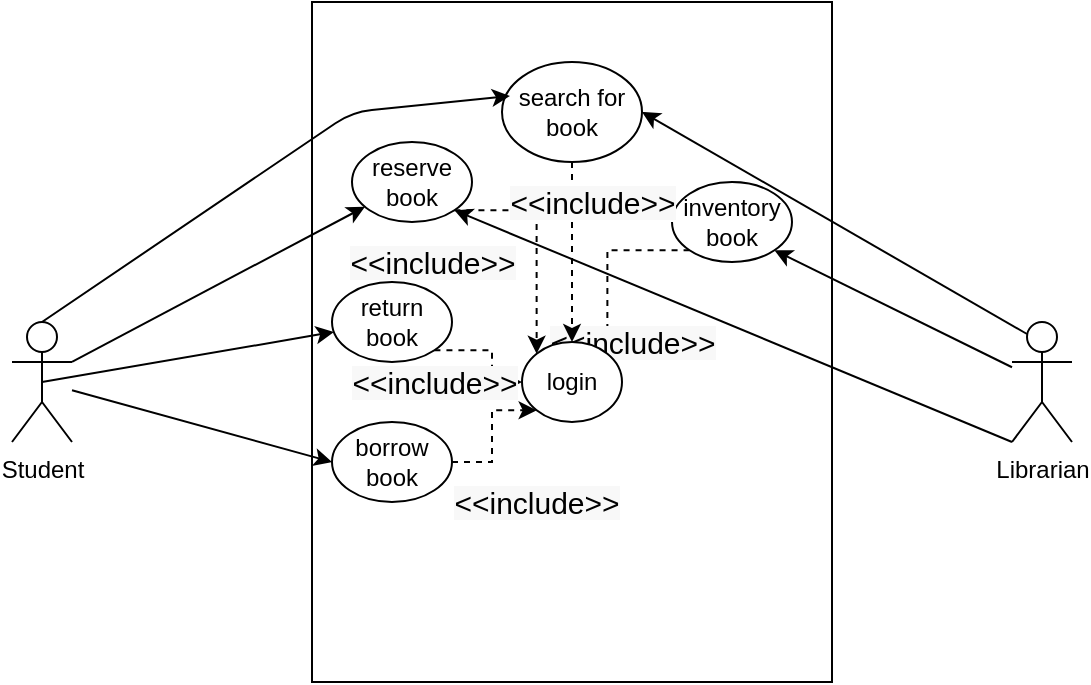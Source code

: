 <mxfile version="13.0.3"><diagram id="xPHjJOC6K1WMjoSobjAP" name="Page-1"><mxGraphModel dx="1422" dy="889" grid="1" gridSize="10" guides="1" tooltips="1" connect="1" arrows="1" fold="1" page="1" pageScale="1" pageWidth="827" pageHeight="1169" math="0" shadow="0"><root><mxCell id="0"/><mxCell id="1" parent="0"/><mxCell id="UjBGPRI92d5aU5jfHXTB-2" value="" style="rounded=0;whiteSpace=wrap;html=1;" vertex="1" parent="1"><mxGeometry x="290" y="180" width="260" height="340" as="geometry"/></mxCell><mxCell id="UjBGPRI92d5aU5jfHXTB-3" value="Student" style="shape=umlActor;verticalLabelPosition=bottom;labelBackgroundColor=#ffffff;verticalAlign=top;html=1;outlineConnect=0;" vertex="1" parent="1"><mxGeometry x="140" y="340" width="30" height="60" as="geometry"/></mxCell><mxCell id="UjBGPRI92d5aU5jfHXTB-4" value="Librarian" style="shape=umlActor;verticalLabelPosition=bottom;labelBackgroundColor=#ffffff;verticalAlign=top;html=1;outlineConnect=0;" vertex="1" parent="1"><mxGeometry x="640" y="340" width="30" height="60" as="geometry"/></mxCell><mxCell id="UjBGPRI92d5aU5jfHXTB-24" value="&lt;span style=&quot;font-size: 15px ; font-style: normal ; font-weight: 400 ; letter-spacing: normal ; text-align: left ; text-indent: 0px ; text-transform: none ; word-spacing: 0px ; background-color: rgb(248 , 248 , 248) ; display: inline ; float: none&quot;&gt;&amp;lt;&amp;lt;include&amp;gt;&amp;gt;&lt;/span&gt;" style="edgeStyle=orthogonalEdgeStyle;rounded=0;orthogonalLoop=1;jettySize=auto;html=1;exitX=1;exitY=0.5;exitDx=0;exitDy=0;entryX=0;entryY=1;entryDx=0;entryDy=0;dashed=1;" edge="1" parent="1" source="UjBGPRI92d5aU5jfHXTB-5" target="UjBGPRI92d5aU5jfHXTB-18"><mxGeometry x="-0.414" y="-30" relative="1" as="geometry"><mxPoint x="-8" y="20" as="offset"/></mxGeometry></mxCell><mxCell id="UjBGPRI92d5aU5jfHXTB-5" value="borrow book" style="ellipse;whiteSpace=wrap;html=1;" vertex="1" parent="1"><mxGeometry x="300" y="390" width="60" height="40" as="geometry"/></mxCell><mxCell id="UjBGPRI92d5aU5jfHXTB-22" value="&lt;span style=&quot;font-family: , &amp;#34;applelogo&amp;#34; , sans-serif ; font-size: 15px ; font-style: normal ; font-weight: 400 ; letter-spacing: normal ; text-align: left ; text-indent: 0px ; text-transform: none ; word-spacing: 0px ; background-color: rgb(248 , 248 , 248) ; display: inline ; float: none&quot;&gt;&amp;lt;&amp;lt;include&amp;gt;&amp;gt;&lt;/span&gt;" style="edgeStyle=orthogonalEdgeStyle;rounded=0;orthogonalLoop=1;jettySize=auto;html=1;exitX=1;exitY=1;exitDx=0;exitDy=0;entryX=0;entryY=0;entryDx=0;entryDy=0;dashed=1;" edge="1" parent="1" source="UjBGPRI92d5aU5jfHXTB-6" target="UjBGPRI92d5aU5jfHXTB-18"><mxGeometry x="0.187" y="-52" relative="1" as="geometry"><mxPoint as="offset"/></mxGeometry></mxCell><mxCell id="UjBGPRI92d5aU5jfHXTB-6" value="reserve book" style="ellipse;whiteSpace=wrap;html=1;" vertex="1" parent="1"><mxGeometry x="310" y="250" width="60" height="40" as="geometry"/></mxCell><mxCell id="UjBGPRI92d5aU5jfHXTB-23" value="&lt;span style=&quot;font-size: 15px ; font-style: normal ; font-weight: 400 ; letter-spacing: normal ; text-align: left ; text-indent: 0px ; text-transform: none ; word-spacing: 0px ; background-color: rgb(248 , 248 , 248) ; display: inline ; float: none&quot;&gt;&amp;lt;&amp;lt;include&amp;gt;&amp;gt;&lt;/span&gt;" style="edgeStyle=orthogonalEdgeStyle;rounded=0;orthogonalLoop=1;jettySize=auto;html=1;exitX=1;exitY=1;exitDx=0;exitDy=0;entryX=0;entryY=0.5;entryDx=0;entryDy=0;dashed=1;" edge="1" parent="1" source="UjBGPRI92d5aU5jfHXTB-7" target="UjBGPRI92d5aU5jfHXTB-18"><mxGeometry x="0.497" y="-29" relative="1" as="geometry"><mxPoint x="-29" y="-29" as="offset"/></mxGeometry></mxCell><mxCell id="UjBGPRI92d5aU5jfHXTB-7" value="return book" style="ellipse;whiteSpace=wrap;html=1;" vertex="1" parent="1"><mxGeometry x="300" y="320" width="60" height="40" as="geometry"/></mxCell><mxCell id="UjBGPRI92d5aU5jfHXTB-21" value="&lt;span style=&quot;font-size: 15px ; font-style: normal ; font-weight: 400 ; letter-spacing: normal ; text-align: left ; text-indent: 0px ; text-transform: none ; word-spacing: 0px ; background-color: rgb(248 , 248 , 248) ; display: inline ; float: none&quot;&gt;&amp;lt;&amp;lt;include&amp;gt;&amp;gt;&lt;/span&gt;" style="edgeStyle=orthogonalEdgeStyle;rounded=0;orthogonalLoop=1;jettySize=auto;html=1;exitX=0;exitY=1;exitDx=0;exitDy=0;entryX=1;entryY=0;entryDx=0;entryDy=0;dashed=1;" edge="1" parent="1" source="UjBGPRI92d5aU5jfHXTB-8" target="UjBGPRI92d5aU5jfHXTB-18"><mxGeometry x="0.874" y="12" relative="1" as="geometry"><mxPoint as="offset"/></mxGeometry></mxCell><mxCell id="UjBGPRI92d5aU5jfHXTB-8" value="&lt;div&gt;inventory&lt;/div&gt;&lt;div&gt; book&lt;/div&gt;" style="ellipse;whiteSpace=wrap;html=1;" vertex="1" parent="1"><mxGeometry x="470" y="270" width="60" height="40" as="geometry"/></mxCell><mxCell id="UjBGPRI92d5aU5jfHXTB-20" value="&lt;span style=&quot;font-family: , &amp;#34;applelogo&amp;#34; , sans-serif ; font-size: 15px ; font-style: normal ; font-weight: 400 ; letter-spacing: normal ; text-align: left ; text-indent: 0px ; text-transform: none ; word-spacing: 0px ; background-color: rgb(248 , 248 , 248) ; display: inline ; float: none&quot;&gt;&amp;lt;&amp;lt;include&amp;gt;&amp;gt;&lt;/span&gt;" style="edgeStyle=orthogonalEdgeStyle;rounded=0;orthogonalLoop=1;jettySize=auto;html=1;exitX=0.5;exitY=1;exitDx=0;exitDy=0;dashed=1;" edge="1" parent="1" source="UjBGPRI92d5aU5jfHXTB-9" target="UjBGPRI92d5aU5jfHXTB-18"><mxGeometry x="-0.556" y="10" relative="1" as="geometry"><mxPoint as="offset"/></mxGeometry></mxCell><mxCell id="UjBGPRI92d5aU5jfHXTB-9" value="search for book" style="ellipse;whiteSpace=wrap;html=1;" vertex="1" parent="1"><mxGeometry x="385" y="210" width="70" height="50" as="geometry"/></mxCell><mxCell id="UjBGPRI92d5aU5jfHXTB-11" value="" style="endArrow=classic;html=1;entryX=1;entryY=1;entryDx=0;entryDy=0;" edge="1" parent="1" source="UjBGPRI92d5aU5jfHXTB-4" target="UjBGPRI92d5aU5jfHXTB-8"><mxGeometry width="50" height="50" relative="1" as="geometry"><mxPoint x="450" y="480" as="sourcePoint"/><mxPoint x="500" y="430" as="targetPoint"/></mxGeometry></mxCell><mxCell id="UjBGPRI92d5aU5jfHXTB-12" value="" style="endArrow=classic;html=1;exitX=0.25;exitY=0.1;exitDx=0;exitDy=0;exitPerimeter=0;entryX=1;entryY=0.5;entryDx=0;entryDy=0;" edge="1" parent="1" source="UjBGPRI92d5aU5jfHXTB-4" target="UjBGPRI92d5aU5jfHXTB-9"><mxGeometry width="50" height="50" relative="1" as="geometry"><mxPoint x="450" y="480" as="sourcePoint"/><mxPoint x="500" y="430" as="targetPoint"/></mxGeometry></mxCell><mxCell id="UjBGPRI92d5aU5jfHXTB-13" value="" style="endArrow=classic;html=1;exitX=0;exitY=1;exitDx=0;exitDy=0;exitPerimeter=0;entryX=1;entryY=1;entryDx=0;entryDy=0;" edge="1" parent="1" source="UjBGPRI92d5aU5jfHXTB-4" target="UjBGPRI92d5aU5jfHXTB-6"><mxGeometry width="50" height="50" relative="1" as="geometry"><mxPoint x="450" y="480" as="sourcePoint"/><mxPoint x="510" y="430" as="targetPoint"/></mxGeometry></mxCell><mxCell id="UjBGPRI92d5aU5jfHXTB-14" value="" style="endArrow=classic;html=1;exitX=1;exitY=0.333;exitDx=0;exitDy=0;exitPerimeter=0;" edge="1" parent="1" source="UjBGPRI92d5aU5jfHXTB-3" target="UjBGPRI92d5aU5jfHXTB-6"><mxGeometry width="50" height="50" relative="1" as="geometry"><mxPoint x="450" y="480" as="sourcePoint"/><mxPoint x="500" y="430" as="targetPoint"/></mxGeometry></mxCell><mxCell id="UjBGPRI92d5aU5jfHXTB-15" value="" style="endArrow=classic;html=1;exitX=0.5;exitY=0;exitDx=0;exitDy=0;exitPerimeter=0;entryX=0.057;entryY=0.34;entryDx=0;entryDy=0;entryPerimeter=0;" edge="1" parent="1" source="UjBGPRI92d5aU5jfHXTB-3" target="UjBGPRI92d5aU5jfHXTB-9"><mxGeometry width="50" height="50" relative="1" as="geometry"><mxPoint x="140" y="300" as="sourcePoint"/><mxPoint x="190" y="250" as="targetPoint"/><Array as="points"><mxPoint x="310" y="235"/></Array></mxGeometry></mxCell><mxCell id="UjBGPRI92d5aU5jfHXTB-16" value="" style="endArrow=classic;html=1;exitX=0.5;exitY=0.5;exitDx=0;exitDy=0;exitPerimeter=0;" edge="1" parent="1" source="UjBGPRI92d5aU5jfHXTB-3" target="UjBGPRI92d5aU5jfHXTB-7"><mxGeometry width="50" height="50" relative="1" as="geometry"><mxPoint x="450" y="480" as="sourcePoint"/><mxPoint x="500" y="430" as="targetPoint"/></mxGeometry></mxCell><mxCell id="UjBGPRI92d5aU5jfHXTB-17" value="" style="endArrow=classic;html=1;entryX=0;entryY=0.5;entryDx=0;entryDy=0;" edge="1" parent="1" source="UjBGPRI92d5aU5jfHXTB-3" target="UjBGPRI92d5aU5jfHXTB-5"><mxGeometry width="50" height="50" relative="1" as="geometry"><mxPoint x="450" y="480" as="sourcePoint"/><mxPoint x="500" y="430" as="targetPoint"/></mxGeometry></mxCell><mxCell id="UjBGPRI92d5aU5jfHXTB-18" value="login" style="ellipse;whiteSpace=wrap;html=1;" vertex="1" parent="1"><mxGeometry x="395" y="350" width="50" height="40" as="geometry"/></mxCell></root></mxGraphModel></diagram></mxfile>